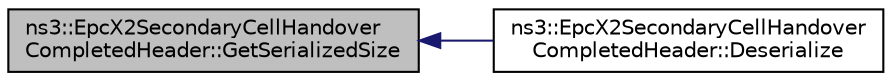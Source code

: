 digraph "ns3::EpcX2SecondaryCellHandoverCompletedHeader::GetSerializedSize"
{
  edge [fontname="Helvetica",fontsize="10",labelfontname="Helvetica",labelfontsize="10"];
  node [fontname="Helvetica",fontsize="10",shape=record];
  rankdir="LR";
  Node1 [label="ns3::EpcX2SecondaryCellHandover\lCompletedHeader::GetSerializedSize",height=0.2,width=0.4,color="black", fillcolor="grey75", style="filled", fontcolor="black"];
  Node1 -> Node2 [dir="back",color="midnightblue",fontsize="10",style="solid"];
  Node2 [label="ns3::EpcX2SecondaryCellHandover\lCompletedHeader::Deserialize",height=0.2,width=0.4,color="black", fillcolor="white", style="filled",URL="$dc/d75/classns3_1_1EpcX2SecondaryCellHandoverCompletedHeader.html#af296ad8dc690cb5c6639213851d8eb7f"];
}
